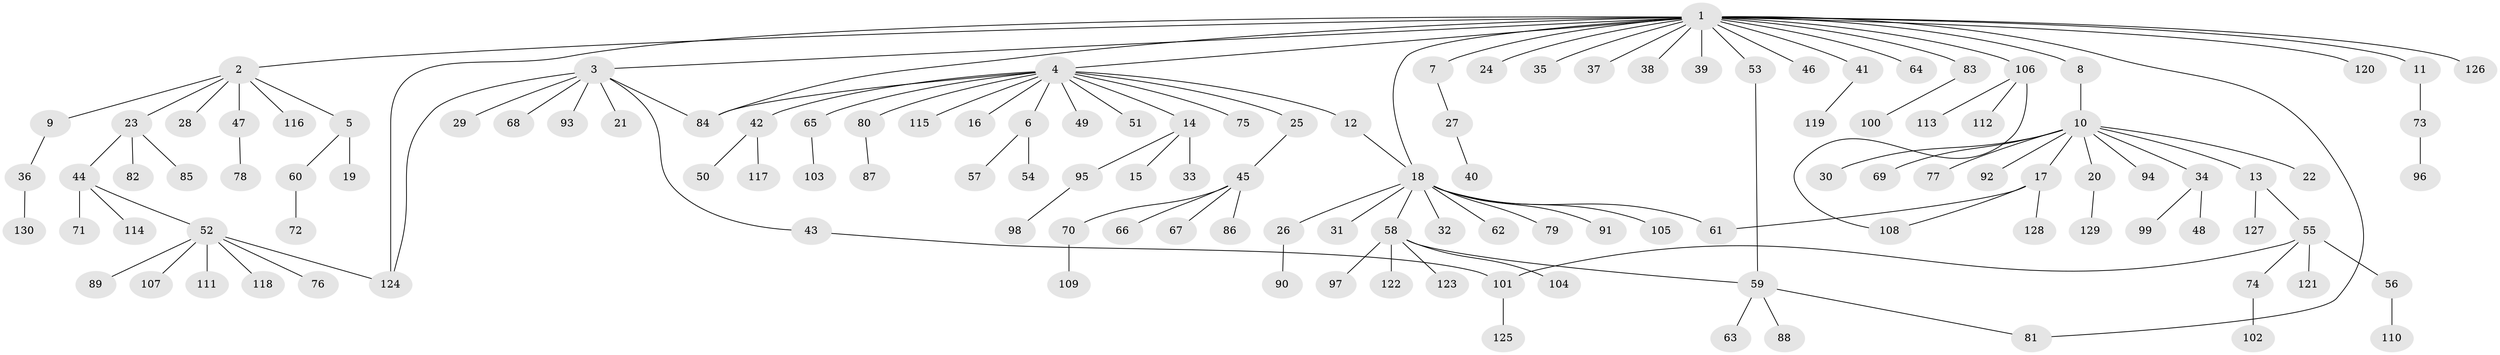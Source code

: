 // coarse degree distribution, {22: 0.019230769230769232, 7: 0.019230769230769232, 8: 0.019230769230769232, 6: 0.019230769230769232, 2: 0.21153846153846154, 3: 0.057692307692307696, 4: 0.019230769230769232, 10: 0.019230769230769232, 1: 0.6153846153846154}
// Generated by graph-tools (version 1.1) at 2025/18/03/04/25 18:18:14]
// undirected, 130 vertices, 139 edges
graph export_dot {
graph [start="1"]
  node [color=gray90,style=filled];
  1;
  2;
  3;
  4;
  5;
  6;
  7;
  8;
  9;
  10;
  11;
  12;
  13;
  14;
  15;
  16;
  17;
  18;
  19;
  20;
  21;
  22;
  23;
  24;
  25;
  26;
  27;
  28;
  29;
  30;
  31;
  32;
  33;
  34;
  35;
  36;
  37;
  38;
  39;
  40;
  41;
  42;
  43;
  44;
  45;
  46;
  47;
  48;
  49;
  50;
  51;
  52;
  53;
  54;
  55;
  56;
  57;
  58;
  59;
  60;
  61;
  62;
  63;
  64;
  65;
  66;
  67;
  68;
  69;
  70;
  71;
  72;
  73;
  74;
  75;
  76;
  77;
  78;
  79;
  80;
  81;
  82;
  83;
  84;
  85;
  86;
  87;
  88;
  89;
  90;
  91;
  92;
  93;
  94;
  95;
  96;
  97;
  98;
  99;
  100;
  101;
  102;
  103;
  104;
  105;
  106;
  107;
  108;
  109;
  110;
  111;
  112;
  113;
  114;
  115;
  116;
  117;
  118;
  119;
  120;
  121;
  122;
  123;
  124;
  125;
  126;
  127;
  128;
  129;
  130;
  1 -- 2;
  1 -- 3;
  1 -- 4;
  1 -- 7;
  1 -- 8;
  1 -- 11;
  1 -- 18;
  1 -- 24;
  1 -- 35;
  1 -- 37;
  1 -- 38;
  1 -- 39;
  1 -- 41;
  1 -- 46;
  1 -- 53;
  1 -- 64;
  1 -- 81;
  1 -- 83;
  1 -- 84;
  1 -- 106;
  1 -- 120;
  1 -- 124;
  1 -- 126;
  2 -- 5;
  2 -- 9;
  2 -- 23;
  2 -- 28;
  2 -- 47;
  2 -- 116;
  3 -- 21;
  3 -- 29;
  3 -- 43;
  3 -- 68;
  3 -- 84;
  3 -- 93;
  3 -- 124;
  4 -- 6;
  4 -- 12;
  4 -- 14;
  4 -- 16;
  4 -- 25;
  4 -- 42;
  4 -- 49;
  4 -- 51;
  4 -- 65;
  4 -- 75;
  4 -- 80;
  4 -- 84;
  4 -- 115;
  5 -- 19;
  5 -- 60;
  6 -- 54;
  6 -- 57;
  7 -- 27;
  8 -- 10;
  9 -- 36;
  10 -- 13;
  10 -- 17;
  10 -- 20;
  10 -- 22;
  10 -- 30;
  10 -- 34;
  10 -- 69;
  10 -- 77;
  10 -- 92;
  10 -- 94;
  11 -- 73;
  12 -- 18;
  13 -- 55;
  13 -- 127;
  14 -- 15;
  14 -- 33;
  14 -- 95;
  17 -- 61;
  17 -- 108;
  17 -- 128;
  18 -- 26;
  18 -- 31;
  18 -- 32;
  18 -- 58;
  18 -- 61;
  18 -- 62;
  18 -- 79;
  18 -- 91;
  18 -- 105;
  20 -- 129;
  23 -- 44;
  23 -- 82;
  23 -- 85;
  25 -- 45;
  26 -- 90;
  27 -- 40;
  34 -- 48;
  34 -- 99;
  36 -- 130;
  41 -- 119;
  42 -- 50;
  42 -- 117;
  43 -- 101;
  44 -- 52;
  44 -- 71;
  44 -- 114;
  45 -- 66;
  45 -- 67;
  45 -- 70;
  45 -- 86;
  47 -- 78;
  52 -- 76;
  52 -- 89;
  52 -- 107;
  52 -- 111;
  52 -- 118;
  52 -- 124;
  53 -- 59;
  55 -- 56;
  55 -- 74;
  55 -- 101;
  55 -- 121;
  56 -- 110;
  58 -- 59;
  58 -- 97;
  58 -- 104;
  58 -- 122;
  58 -- 123;
  59 -- 63;
  59 -- 81;
  59 -- 88;
  60 -- 72;
  65 -- 103;
  70 -- 109;
  73 -- 96;
  74 -- 102;
  80 -- 87;
  83 -- 100;
  95 -- 98;
  101 -- 125;
  106 -- 108;
  106 -- 112;
  106 -- 113;
}
